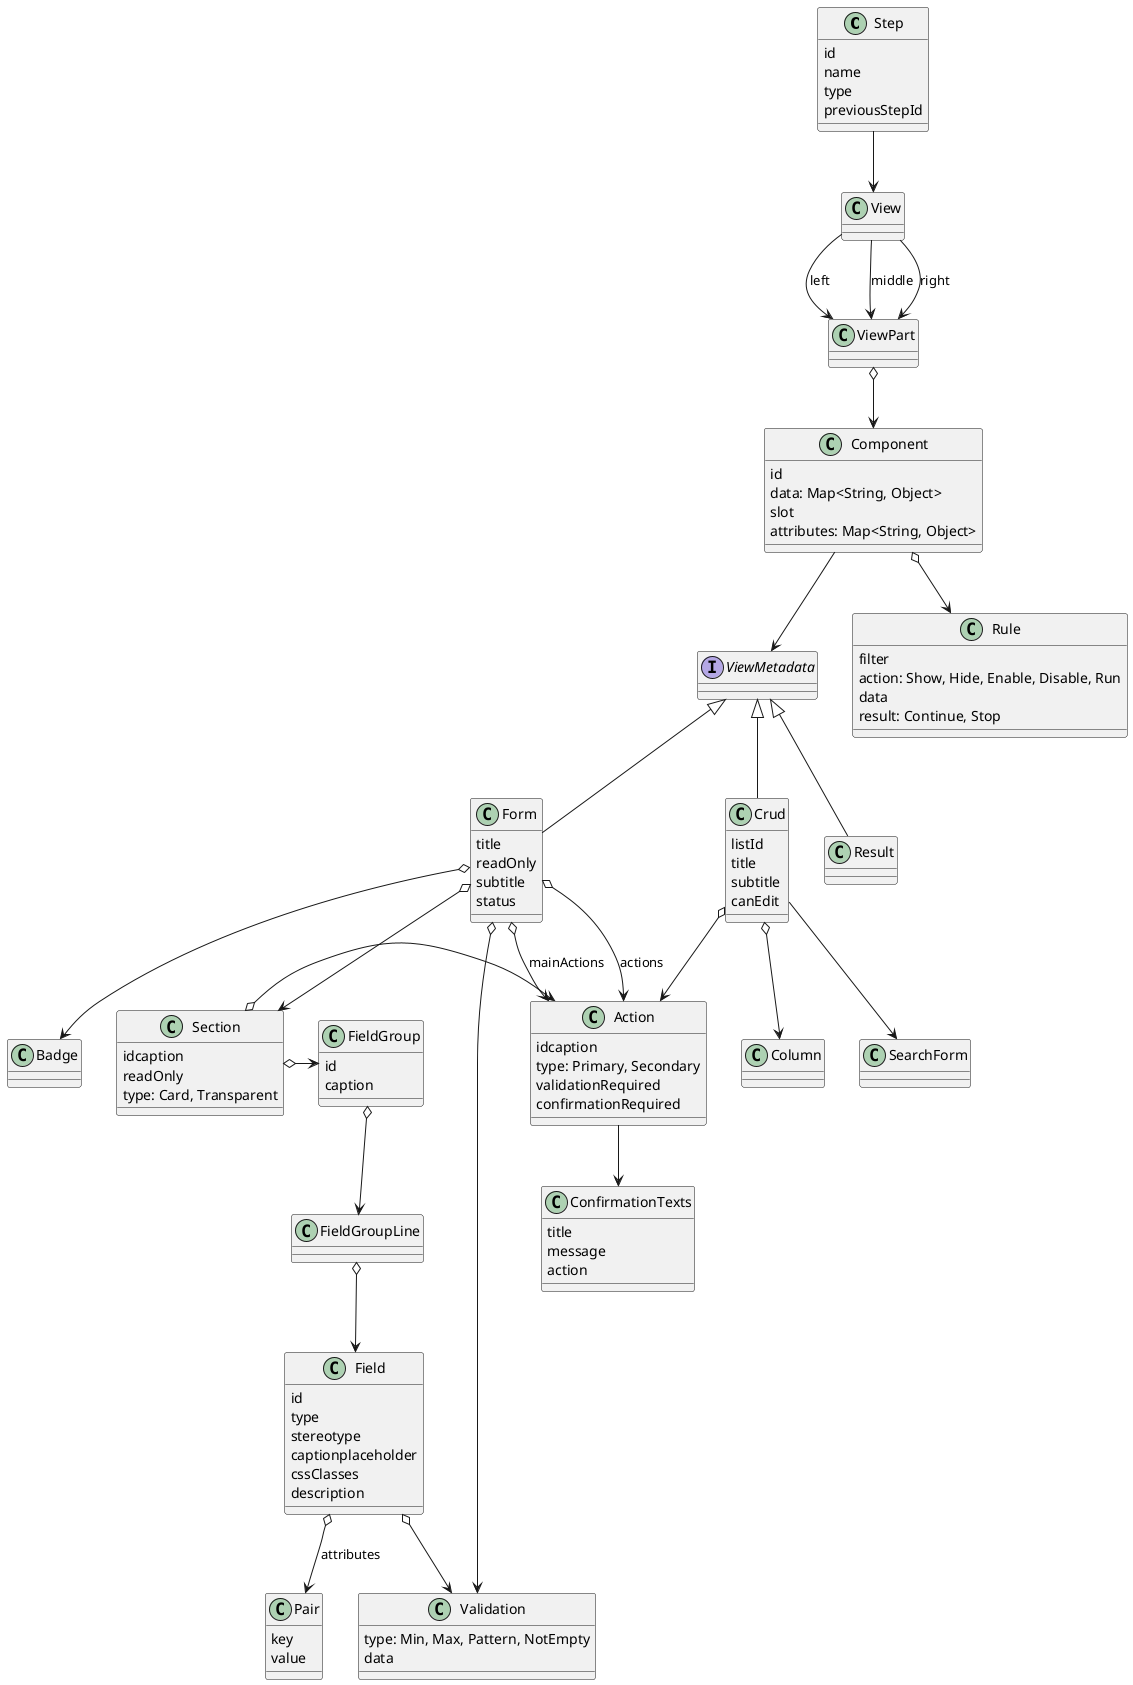 @startuml
class Step {
id
name
type
previousStepId
}
class View
class ViewPart
class Component {
id
data: Map<String, Object>
slot
attributes: Map<String, Object>
}
interface ViewMetadata
class Form {
title
readOnly
subtitle
status
}
class Badge
class Section {
idcaption
readOnly
type: Card, Transparent
}
class FieldGroup {
id
caption
}
class FieldGroupLine
class Field {
id
type
stereotype
captionplaceholder
cssClasses
description
}
class Validation {
type: Min, Max, Pattern, NotEmpty
data
}
class Crud {
listId
title
subtitle
canEdit
}
class SearchForm
class Column
class Action {
idcaption
type: Primary, Secondary
validationRequired
confirmationRequired
}
class ConfirmationTexts {
title
message
action
}
class Result
class Rule {
filter
action: Show, Hide, Enable, Disable, Run
data
result: Continue, Stop
}
class Pair {
key
value
}
Step --> View
View --> ViewPart: left
View --> ViewPart: middle
View --> ViewPart: right
ViewPart o--> Component
Component --> ViewMetadata
Component o--> Rule
ViewMetadata <|-- Form
ViewMetadata <|-- Crud
ViewMetadata <|-- Result
Crud --> SearchForm
Crud o--> Column
Crud o--> Action
Form o--> Badge
Form o--> Section
Form o--> Action: actions
Form o--> Action: mainActions
Form o--> Validation
Section o-> FieldGroup
Section o-> Action
FieldGroup o--> FieldGroupLine
FieldGroupLine o--> Field
Field o--> Validation
Field o--> Pair: attributes
Action --> ConfirmationTexts
@enduml
